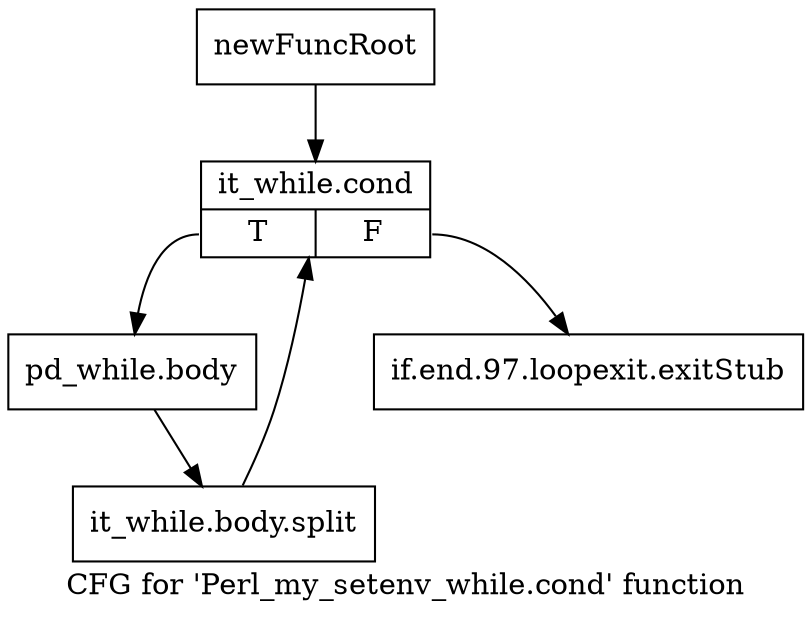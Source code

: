 digraph "CFG for 'Perl_my_setenv_while.cond' function" {
	label="CFG for 'Perl_my_setenv_while.cond' function";

	Node0x5813f80 [shape=record,label="{newFuncRoot}"];
	Node0x5813f80 -> Node0x5816cc0;
	Node0x5816c70 [shape=record,label="{if.end.97.loopexit.exitStub}"];
	Node0x5816cc0 [shape=record,label="{it_while.cond|{<s0>T|<s1>F}}"];
	Node0x5816cc0:s0 -> Node0x5816d10;
	Node0x5816cc0:s1 -> Node0x5816c70;
	Node0x5816d10 [shape=record,label="{pd_while.body}"];
	Node0x5816d10 -> Node0x6dbc620;
	Node0x6dbc620 [shape=record,label="{it_while.body.split}"];
	Node0x6dbc620 -> Node0x5816cc0;
}
